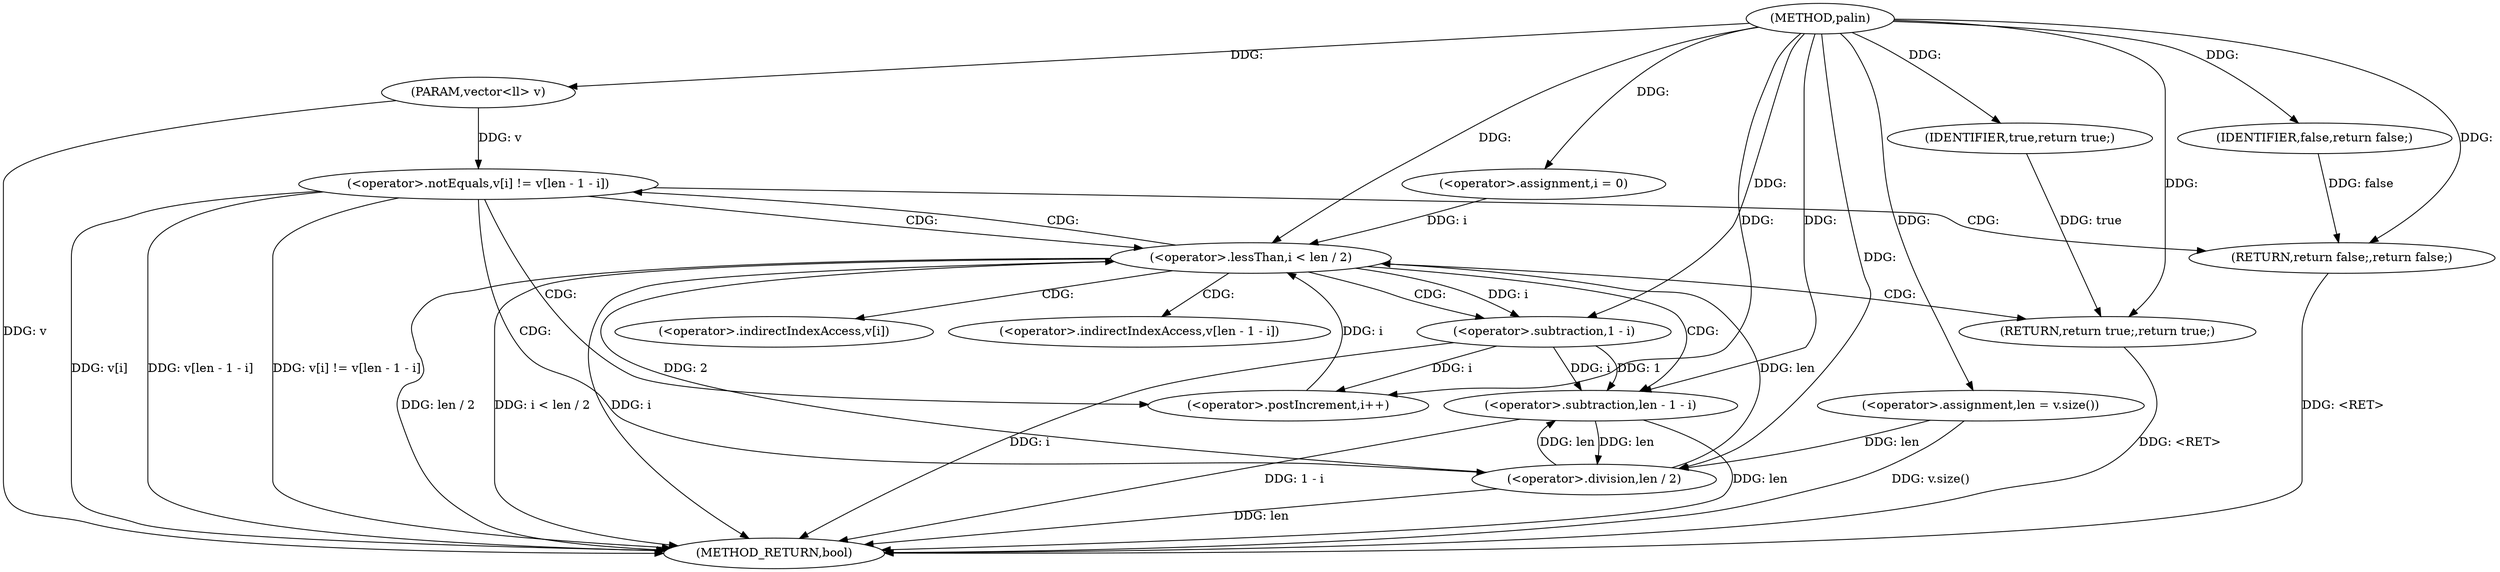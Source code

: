 digraph "palin" {  
"1000399" [label = "(METHOD,palin)" ]
"1000435" [label = "(METHOD_RETURN,bool)" ]
"1000400" [label = "(PARAM,vector<ll> v)" ]
"1000403" [label = "(<operator>.assignment,len = v.size())" ]
"1000433" [label = "(RETURN,return true;,return true;)" ]
"1000408" [label = "(<operator>.assignment,i = 0)" ]
"1000411" [label = "(<operator>.lessThan,i < len / 2)" ]
"1000416" [label = "(<operator>.postIncrement,i++)" ]
"1000434" [label = "(IDENTIFIER,true,return true;)" ]
"1000413" [label = "(<operator>.division,len / 2)" ]
"1000420" [label = "(<operator>.notEquals,v[i] != v[len - 1 - i])" ]
"1000431" [label = "(RETURN,return false;,return false;)" ]
"1000432" [label = "(IDENTIFIER,false,return false;)" ]
"1000426" [label = "(<operator>.subtraction,len - 1 - i)" ]
"1000428" [label = "(<operator>.subtraction,1 - i)" ]
"1000421" [label = "(<operator>.indirectIndexAccess,v[i])" ]
"1000424" [label = "(<operator>.indirectIndexAccess,v[len - 1 - i])" ]
  "1000431" -> "1000435"  [ label = "DDG: <RET>"] 
  "1000433" -> "1000435"  [ label = "DDG: <RET>"] 
  "1000400" -> "1000435"  [ label = "DDG: v"] 
  "1000403" -> "1000435"  [ label = "DDG: v.size()"] 
  "1000411" -> "1000435"  [ label = "DDG: i"] 
  "1000413" -> "1000435"  [ label = "DDG: len"] 
  "1000411" -> "1000435"  [ label = "DDG: len / 2"] 
  "1000411" -> "1000435"  [ label = "DDG: i < len / 2"] 
  "1000420" -> "1000435"  [ label = "DDG: v[i]"] 
  "1000426" -> "1000435"  [ label = "DDG: len"] 
  "1000428" -> "1000435"  [ label = "DDG: i"] 
  "1000426" -> "1000435"  [ label = "DDG: 1 - i"] 
  "1000420" -> "1000435"  [ label = "DDG: v[len - 1 - i]"] 
  "1000420" -> "1000435"  [ label = "DDG: v[i] != v[len - 1 - i]"] 
  "1000399" -> "1000400"  [ label = "DDG: "] 
  "1000399" -> "1000403"  [ label = "DDG: "] 
  "1000434" -> "1000433"  [ label = "DDG: true"] 
  "1000399" -> "1000433"  [ label = "DDG: "] 
  "1000399" -> "1000408"  [ label = "DDG: "] 
  "1000399" -> "1000434"  [ label = "DDG: "] 
  "1000408" -> "1000411"  [ label = "DDG: i"] 
  "1000416" -> "1000411"  [ label = "DDG: i"] 
  "1000399" -> "1000411"  [ label = "DDG: "] 
  "1000413" -> "1000411"  [ label = "DDG: 2"] 
  "1000413" -> "1000411"  [ label = "DDG: len"] 
  "1000428" -> "1000416"  [ label = "DDG: i"] 
  "1000399" -> "1000416"  [ label = "DDG: "] 
  "1000403" -> "1000413"  [ label = "DDG: len"] 
  "1000426" -> "1000413"  [ label = "DDG: len"] 
  "1000399" -> "1000413"  [ label = "DDG: "] 
  "1000432" -> "1000431"  [ label = "DDG: false"] 
  "1000399" -> "1000431"  [ label = "DDG: "] 
  "1000400" -> "1000420"  [ label = "DDG: v"] 
  "1000399" -> "1000432"  [ label = "DDG: "] 
  "1000413" -> "1000426"  [ label = "DDG: len"] 
  "1000399" -> "1000426"  [ label = "DDG: "] 
  "1000428" -> "1000426"  [ label = "DDG: i"] 
  "1000428" -> "1000426"  [ label = "DDG: 1"] 
  "1000399" -> "1000428"  [ label = "DDG: "] 
  "1000411" -> "1000428"  [ label = "DDG: i"] 
  "1000411" -> "1000424"  [ label = "CDG: "] 
  "1000411" -> "1000420"  [ label = "CDG: "] 
  "1000411" -> "1000428"  [ label = "CDG: "] 
  "1000411" -> "1000426"  [ label = "CDG: "] 
  "1000411" -> "1000421"  [ label = "CDG: "] 
  "1000411" -> "1000433"  [ label = "CDG: "] 
  "1000420" -> "1000431"  [ label = "CDG: "] 
  "1000420" -> "1000413"  [ label = "CDG: "] 
  "1000420" -> "1000411"  [ label = "CDG: "] 
  "1000420" -> "1000416"  [ label = "CDG: "] 
}
